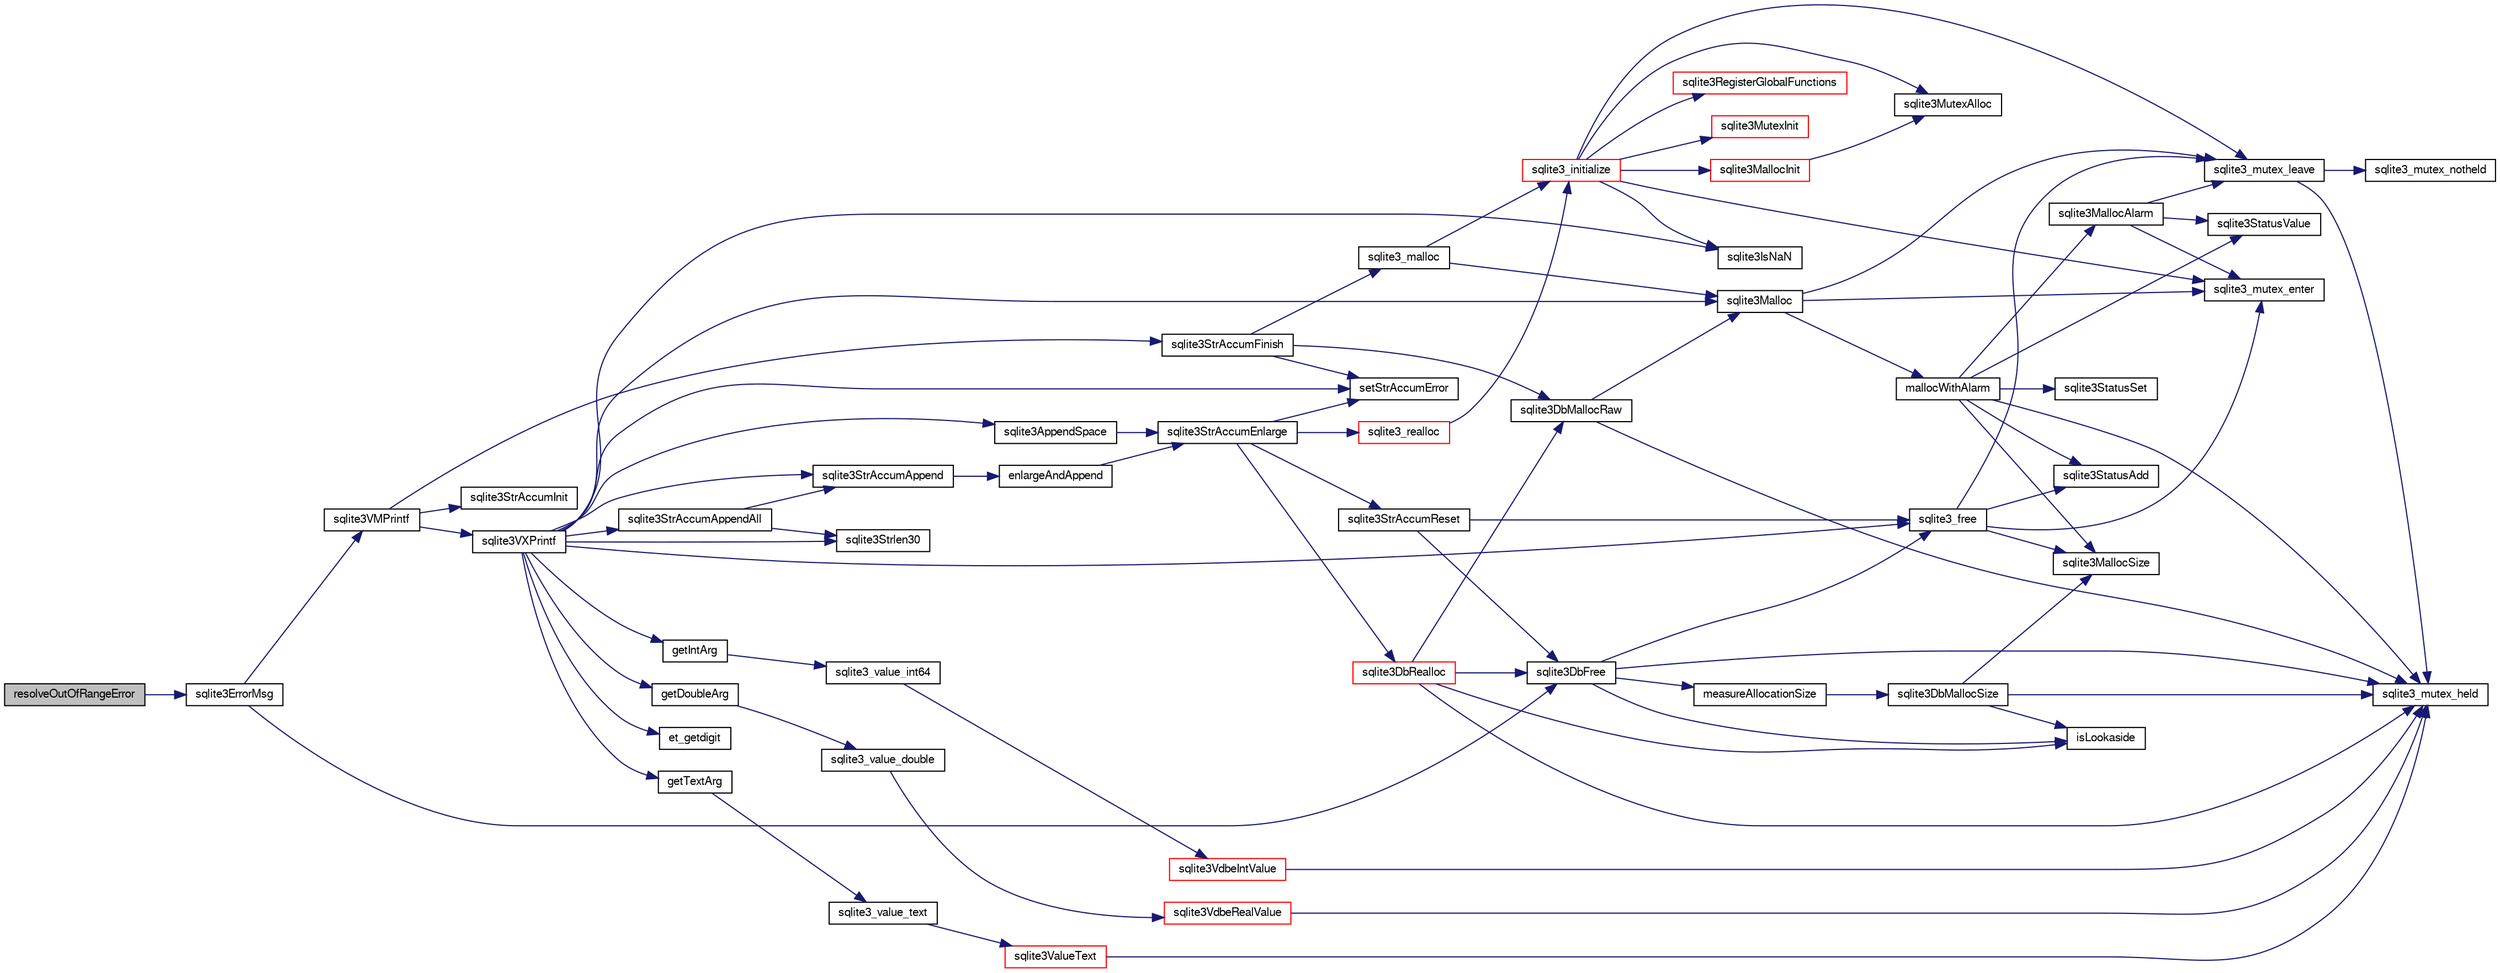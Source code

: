 digraph "resolveOutOfRangeError"
{
  edge [fontname="FreeSans",fontsize="10",labelfontname="FreeSans",labelfontsize="10"];
  node [fontname="FreeSans",fontsize="10",shape=record];
  rankdir="LR";
  Node276277 [label="resolveOutOfRangeError",height=0.2,width=0.4,color="black", fillcolor="grey75", style="filled", fontcolor="black"];
  Node276277 -> Node276278 [color="midnightblue",fontsize="10",style="solid",fontname="FreeSans"];
  Node276278 [label="sqlite3ErrorMsg",height=0.2,width=0.4,color="black", fillcolor="white", style="filled",URL="$sqlite3_8c.html#aee2798e173651adae0f9c85469f3457d"];
  Node276278 -> Node276279 [color="midnightblue",fontsize="10",style="solid",fontname="FreeSans"];
  Node276279 [label="sqlite3VMPrintf",height=0.2,width=0.4,color="black", fillcolor="white", style="filled",URL="$sqlite3_8c.html#a05535d0982ef06fbc2ee8195ebbae689"];
  Node276279 -> Node276280 [color="midnightblue",fontsize="10",style="solid",fontname="FreeSans"];
  Node276280 [label="sqlite3StrAccumInit",height=0.2,width=0.4,color="black", fillcolor="white", style="filled",URL="$sqlite3_8c.html#aabf95e113b9d54d519cd15a56215f560"];
  Node276279 -> Node276281 [color="midnightblue",fontsize="10",style="solid",fontname="FreeSans"];
  Node276281 [label="sqlite3VXPrintf",height=0.2,width=0.4,color="black", fillcolor="white", style="filled",URL="$sqlite3_8c.html#a63c25806c9bd4a2b76f9a0eb232c6bde"];
  Node276281 -> Node276282 [color="midnightblue",fontsize="10",style="solid",fontname="FreeSans"];
  Node276282 [label="sqlite3StrAccumAppend",height=0.2,width=0.4,color="black", fillcolor="white", style="filled",URL="$sqlite3_8c.html#a56664fa33def33c5a5245b623441d5e0"];
  Node276282 -> Node276283 [color="midnightblue",fontsize="10",style="solid",fontname="FreeSans"];
  Node276283 [label="enlargeAndAppend",height=0.2,width=0.4,color="black", fillcolor="white", style="filled",URL="$sqlite3_8c.html#a25b21e61dc0883d849890eaa8a18088a"];
  Node276283 -> Node276284 [color="midnightblue",fontsize="10",style="solid",fontname="FreeSans"];
  Node276284 [label="sqlite3StrAccumEnlarge",height=0.2,width=0.4,color="black", fillcolor="white", style="filled",URL="$sqlite3_8c.html#a38976500a97c69d65086eeccca82dd96"];
  Node276284 -> Node276285 [color="midnightblue",fontsize="10",style="solid",fontname="FreeSans"];
  Node276285 [label="setStrAccumError",height=0.2,width=0.4,color="black", fillcolor="white", style="filled",URL="$sqlite3_8c.html#a3dc479a1fc8ba1ab8edfe51f8a0b102c"];
  Node276284 -> Node276286 [color="midnightblue",fontsize="10",style="solid",fontname="FreeSans"];
  Node276286 [label="sqlite3StrAccumReset",height=0.2,width=0.4,color="black", fillcolor="white", style="filled",URL="$sqlite3_8c.html#ad7e70f4ec9d2fa3a63a371e2c7c555d8"];
  Node276286 -> Node276287 [color="midnightblue",fontsize="10",style="solid",fontname="FreeSans"];
  Node276287 [label="sqlite3DbFree",height=0.2,width=0.4,color="black", fillcolor="white", style="filled",URL="$sqlite3_8c.html#ac70ab821a6607b4a1b909582dc37a069"];
  Node276287 -> Node276288 [color="midnightblue",fontsize="10",style="solid",fontname="FreeSans"];
  Node276288 [label="sqlite3_mutex_held",height=0.2,width=0.4,color="black", fillcolor="white", style="filled",URL="$sqlite3_8c.html#acf77da68932b6bc163c5e68547ecc3e7"];
  Node276287 -> Node276289 [color="midnightblue",fontsize="10",style="solid",fontname="FreeSans"];
  Node276289 [label="measureAllocationSize",height=0.2,width=0.4,color="black", fillcolor="white", style="filled",URL="$sqlite3_8c.html#a45731e644a22fdb756e2b6337224217a"];
  Node276289 -> Node276290 [color="midnightblue",fontsize="10",style="solid",fontname="FreeSans"];
  Node276290 [label="sqlite3DbMallocSize",height=0.2,width=0.4,color="black", fillcolor="white", style="filled",URL="$sqlite3_8c.html#aa397e5a8a03495203a0767abf0a71f86"];
  Node276290 -> Node276291 [color="midnightblue",fontsize="10",style="solid",fontname="FreeSans"];
  Node276291 [label="sqlite3MallocSize",height=0.2,width=0.4,color="black", fillcolor="white", style="filled",URL="$sqlite3_8c.html#acf5d2a5f35270bafb050bd2def576955"];
  Node276290 -> Node276288 [color="midnightblue",fontsize="10",style="solid",fontname="FreeSans"];
  Node276290 -> Node276292 [color="midnightblue",fontsize="10",style="solid",fontname="FreeSans"];
  Node276292 [label="isLookaside",height=0.2,width=0.4,color="black", fillcolor="white", style="filled",URL="$sqlite3_8c.html#a770fa05ff9717b75e16f4d968a77b897"];
  Node276287 -> Node276292 [color="midnightblue",fontsize="10",style="solid",fontname="FreeSans"];
  Node276287 -> Node276293 [color="midnightblue",fontsize="10",style="solid",fontname="FreeSans"];
  Node276293 [label="sqlite3_free",height=0.2,width=0.4,color="black", fillcolor="white", style="filled",URL="$sqlite3_8c.html#a6552349e36a8a691af5487999ab09519"];
  Node276293 -> Node276294 [color="midnightblue",fontsize="10",style="solid",fontname="FreeSans"];
  Node276294 [label="sqlite3_mutex_enter",height=0.2,width=0.4,color="black", fillcolor="white", style="filled",URL="$sqlite3_8c.html#a1c12cde690bd89f104de5cbad12a6bf5"];
  Node276293 -> Node276295 [color="midnightblue",fontsize="10",style="solid",fontname="FreeSans"];
  Node276295 [label="sqlite3StatusAdd",height=0.2,width=0.4,color="black", fillcolor="white", style="filled",URL="$sqlite3_8c.html#afa029f93586aeab4cc85360905dae9cd"];
  Node276293 -> Node276291 [color="midnightblue",fontsize="10",style="solid",fontname="FreeSans"];
  Node276293 -> Node276296 [color="midnightblue",fontsize="10",style="solid",fontname="FreeSans"];
  Node276296 [label="sqlite3_mutex_leave",height=0.2,width=0.4,color="black", fillcolor="white", style="filled",URL="$sqlite3_8c.html#a5838d235601dbd3c1fa993555c6bcc93"];
  Node276296 -> Node276288 [color="midnightblue",fontsize="10",style="solid",fontname="FreeSans"];
  Node276296 -> Node276297 [color="midnightblue",fontsize="10",style="solid",fontname="FreeSans"];
  Node276297 [label="sqlite3_mutex_notheld",height=0.2,width=0.4,color="black", fillcolor="white", style="filled",URL="$sqlite3_8c.html#a83967c837c1c000d3b5adcfaa688f5dc"];
  Node276286 -> Node276293 [color="midnightblue",fontsize="10",style="solid",fontname="FreeSans"];
  Node276284 -> Node276298 [color="midnightblue",fontsize="10",style="solid",fontname="FreeSans"];
  Node276298 [label="sqlite3DbRealloc",height=0.2,width=0.4,color="red", fillcolor="white", style="filled",URL="$sqlite3_8c.html#ae028f4902a9d29bcaf310ff289ee87dc"];
  Node276298 -> Node276288 [color="midnightblue",fontsize="10",style="solid",fontname="FreeSans"];
  Node276298 -> Node276299 [color="midnightblue",fontsize="10",style="solid",fontname="FreeSans"];
  Node276299 [label="sqlite3DbMallocRaw",height=0.2,width=0.4,color="black", fillcolor="white", style="filled",URL="$sqlite3_8c.html#abbe8be0cf7175e11ddc3e2218fad924e"];
  Node276299 -> Node276288 [color="midnightblue",fontsize="10",style="solid",fontname="FreeSans"];
  Node276299 -> Node276300 [color="midnightblue",fontsize="10",style="solid",fontname="FreeSans"];
  Node276300 [label="sqlite3Malloc",height=0.2,width=0.4,color="black", fillcolor="white", style="filled",URL="$sqlite3_8c.html#a361a2eaa846b1885f123abe46f5d8b2b"];
  Node276300 -> Node276294 [color="midnightblue",fontsize="10",style="solid",fontname="FreeSans"];
  Node276300 -> Node276301 [color="midnightblue",fontsize="10",style="solid",fontname="FreeSans"];
  Node276301 [label="mallocWithAlarm",height=0.2,width=0.4,color="black", fillcolor="white", style="filled",URL="$sqlite3_8c.html#ab070d5cf8e48ec8a6a43cf025d48598b"];
  Node276301 -> Node276288 [color="midnightblue",fontsize="10",style="solid",fontname="FreeSans"];
  Node276301 -> Node276302 [color="midnightblue",fontsize="10",style="solid",fontname="FreeSans"];
  Node276302 [label="sqlite3StatusSet",height=0.2,width=0.4,color="black", fillcolor="white", style="filled",URL="$sqlite3_8c.html#afec7586c01fcb5ea17dc9d7725a589d9"];
  Node276301 -> Node276303 [color="midnightblue",fontsize="10",style="solid",fontname="FreeSans"];
  Node276303 [label="sqlite3StatusValue",height=0.2,width=0.4,color="black", fillcolor="white", style="filled",URL="$sqlite3_8c.html#a30b8ac296c6e200c1fa57708d52c6ef6"];
  Node276301 -> Node276304 [color="midnightblue",fontsize="10",style="solid",fontname="FreeSans"];
  Node276304 [label="sqlite3MallocAlarm",height=0.2,width=0.4,color="black", fillcolor="white", style="filled",URL="$sqlite3_8c.html#ada66988e8471d1198f3219c062377508"];
  Node276304 -> Node276303 [color="midnightblue",fontsize="10",style="solid",fontname="FreeSans"];
  Node276304 -> Node276296 [color="midnightblue",fontsize="10",style="solid",fontname="FreeSans"];
  Node276304 -> Node276294 [color="midnightblue",fontsize="10",style="solid",fontname="FreeSans"];
  Node276301 -> Node276291 [color="midnightblue",fontsize="10",style="solid",fontname="FreeSans"];
  Node276301 -> Node276295 [color="midnightblue",fontsize="10",style="solid",fontname="FreeSans"];
  Node276300 -> Node276296 [color="midnightblue",fontsize="10",style="solid",fontname="FreeSans"];
  Node276298 -> Node276292 [color="midnightblue",fontsize="10",style="solid",fontname="FreeSans"];
  Node276298 -> Node276287 [color="midnightblue",fontsize="10",style="solid",fontname="FreeSans"];
  Node276284 -> Node276481 [color="midnightblue",fontsize="10",style="solid",fontname="FreeSans"];
  Node276481 [label="sqlite3_realloc",height=0.2,width=0.4,color="red", fillcolor="white", style="filled",URL="$sqlite3_8c.html#a822d9e42f6ab4b2ec803f311aeb9618d"];
  Node276481 -> Node276306 [color="midnightblue",fontsize="10",style="solid",fontname="FreeSans"];
  Node276306 [label="sqlite3_initialize",height=0.2,width=0.4,color="red", fillcolor="white", style="filled",URL="$sqlite3_8c.html#ab0c0ee2d5d4cf8b28e9572296a8861df"];
  Node276306 -> Node276307 [color="midnightblue",fontsize="10",style="solid",fontname="FreeSans"];
  Node276307 [label="sqlite3MutexInit",height=0.2,width=0.4,color="red", fillcolor="white", style="filled",URL="$sqlite3_8c.html#a7906afcdd1cdb3d0007eb932398a1158"];
  Node276306 -> Node276325 [color="midnightblue",fontsize="10",style="solid",fontname="FreeSans"];
  Node276325 [label="sqlite3MutexAlloc",height=0.2,width=0.4,color="black", fillcolor="white", style="filled",URL="$sqlite3_8c.html#a0e3f432ee581f6876b590e7ad7e84e19"];
  Node276306 -> Node276294 [color="midnightblue",fontsize="10",style="solid",fontname="FreeSans"];
  Node276306 -> Node276326 [color="midnightblue",fontsize="10",style="solid",fontname="FreeSans"];
  Node276326 [label="sqlite3MallocInit",height=0.2,width=0.4,color="red", fillcolor="white", style="filled",URL="$sqlite3_8c.html#a9e06f9e7cad0d83ce80ab493c9533552"];
  Node276326 -> Node276325 [color="midnightblue",fontsize="10",style="solid",fontname="FreeSans"];
  Node276306 -> Node276296 [color="midnightblue",fontsize="10",style="solid",fontname="FreeSans"];
  Node276306 -> Node276369 [color="midnightblue",fontsize="10",style="solid",fontname="FreeSans"];
  Node276369 [label="sqlite3RegisterGlobalFunctions",height=0.2,width=0.4,color="red", fillcolor="white", style="filled",URL="$sqlite3_8c.html#a9f75bd111010f29e1b8d74344473c4ec"];
  Node276306 -> Node276449 [color="midnightblue",fontsize="10",style="solid",fontname="FreeSans"];
  Node276449 [label="sqlite3IsNaN",height=0.2,width=0.4,color="black", fillcolor="white", style="filled",URL="$sqlite3_8c.html#aed4d78203877c3486765ccbc7feebb50"];
  Node276281 -> Node276555 [color="midnightblue",fontsize="10",style="solid",fontname="FreeSans"];
  Node276555 [label="getIntArg",height=0.2,width=0.4,color="black", fillcolor="white", style="filled",URL="$sqlite3_8c.html#abff258963dbd9205fb299851a64c67be"];
  Node276555 -> Node276440 [color="midnightblue",fontsize="10",style="solid",fontname="FreeSans"];
  Node276440 [label="sqlite3_value_int64",height=0.2,width=0.4,color="black", fillcolor="white", style="filled",URL="$sqlite3_8c.html#ab38d8627f4750672e72712df0b709e0d"];
  Node276440 -> Node276428 [color="midnightblue",fontsize="10",style="solid",fontname="FreeSans"];
  Node276428 [label="sqlite3VdbeIntValue",height=0.2,width=0.4,color="red", fillcolor="white", style="filled",URL="$sqlite3_8c.html#a3dc28e3bfdbecf81633c3697a3aacd45"];
  Node276428 -> Node276288 [color="midnightblue",fontsize="10",style="solid",fontname="FreeSans"];
  Node276281 -> Node276300 [color="midnightblue",fontsize="10",style="solid",fontname="FreeSans"];
  Node276281 -> Node276285 [color="midnightblue",fontsize="10",style="solid",fontname="FreeSans"];
  Node276281 -> Node276556 [color="midnightblue",fontsize="10",style="solid",fontname="FreeSans"];
  Node276556 [label="getDoubleArg",height=0.2,width=0.4,color="black", fillcolor="white", style="filled",URL="$sqlite3_8c.html#a1cf25120072c85bd261983b24c12c3d9"];
  Node276556 -> Node276444 [color="midnightblue",fontsize="10",style="solid",fontname="FreeSans"];
  Node276444 [label="sqlite3_value_double",height=0.2,width=0.4,color="black", fillcolor="white", style="filled",URL="$sqlite3_8c.html#a3e50c1a2dd484a8b6911c9d163816b88"];
  Node276444 -> Node276445 [color="midnightblue",fontsize="10",style="solid",fontname="FreeSans"];
  Node276445 [label="sqlite3VdbeRealValue",height=0.2,width=0.4,color="red", fillcolor="white", style="filled",URL="$sqlite3_8c.html#a5bf943a4f9a5516911b3bc610e3d64e0"];
  Node276445 -> Node276288 [color="midnightblue",fontsize="10",style="solid",fontname="FreeSans"];
  Node276281 -> Node276449 [color="midnightblue",fontsize="10",style="solid",fontname="FreeSans"];
  Node276281 -> Node276367 [color="midnightblue",fontsize="10",style="solid",fontname="FreeSans"];
  Node276367 [label="sqlite3Strlen30",height=0.2,width=0.4,color="black", fillcolor="white", style="filled",URL="$sqlite3_8c.html#a3dcd80ba41f1a308193dee74857b62a7"];
  Node276281 -> Node276557 [color="midnightblue",fontsize="10",style="solid",fontname="FreeSans"];
  Node276557 [label="et_getdigit",height=0.2,width=0.4,color="black", fillcolor="white", style="filled",URL="$sqlite3_8c.html#a40c5a308749ad07cc2397a53e081bff0"];
  Node276281 -> Node276558 [color="midnightblue",fontsize="10",style="solid",fontname="FreeSans"];
  Node276558 [label="getTextArg",height=0.2,width=0.4,color="black", fillcolor="white", style="filled",URL="$sqlite3_8c.html#afbb41850423ef20071cefaab0431e04d"];
  Node276558 -> Node276372 [color="midnightblue",fontsize="10",style="solid",fontname="FreeSans"];
  Node276372 [label="sqlite3_value_text",height=0.2,width=0.4,color="black", fillcolor="white", style="filled",URL="$sqlite3_8c.html#aef2ace3239e6dd59c74110faa70f8171"];
  Node276372 -> Node276373 [color="midnightblue",fontsize="10",style="solid",fontname="FreeSans"];
  Node276373 [label="sqlite3ValueText",height=0.2,width=0.4,color="red", fillcolor="white", style="filled",URL="$sqlite3_8c.html#ad567a94e52d1adf81f4857fdba00a59b"];
  Node276373 -> Node276288 [color="midnightblue",fontsize="10",style="solid",fontname="FreeSans"];
  Node276281 -> Node276559 [color="midnightblue",fontsize="10",style="solid",fontname="FreeSans"];
  Node276559 [label="sqlite3StrAccumAppendAll",height=0.2,width=0.4,color="black", fillcolor="white", style="filled",URL="$sqlite3_8c.html#acaf8f3e4f99a3c3a4a77e9c987547289"];
  Node276559 -> Node276282 [color="midnightblue",fontsize="10",style="solid",fontname="FreeSans"];
  Node276559 -> Node276367 [color="midnightblue",fontsize="10",style="solid",fontname="FreeSans"];
  Node276281 -> Node276560 [color="midnightblue",fontsize="10",style="solid",fontname="FreeSans"];
  Node276560 [label="sqlite3AppendSpace",height=0.2,width=0.4,color="black", fillcolor="white", style="filled",URL="$sqlite3_8c.html#aefd38a5afc0020d4a93855c3ee7c63a8"];
  Node276560 -> Node276284 [color="midnightblue",fontsize="10",style="solid",fontname="FreeSans"];
  Node276281 -> Node276293 [color="midnightblue",fontsize="10",style="solid",fontname="FreeSans"];
  Node276279 -> Node276331 [color="midnightblue",fontsize="10",style="solid",fontname="FreeSans"];
  Node276331 [label="sqlite3StrAccumFinish",height=0.2,width=0.4,color="black", fillcolor="white", style="filled",URL="$sqlite3_8c.html#adb7f26b10ac1b847db6f000ef4c2e2ba"];
  Node276331 -> Node276299 [color="midnightblue",fontsize="10",style="solid",fontname="FreeSans"];
  Node276331 -> Node276332 [color="midnightblue",fontsize="10",style="solid",fontname="FreeSans"];
  Node276332 [label="sqlite3_malloc",height=0.2,width=0.4,color="black", fillcolor="white", style="filled",URL="$sqlite3_8c.html#ac79dba55fc32b6a840cf5a9769bce7cd"];
  Node276332 -> Node276306 [color="midnightblue",fontsize="10",style="solid",fontname="FreeSans"];
  Node276332 -> Node276300 [color="midnightblue",fontsize="10",style="solid",fontname="FreeSans"];
  Node276331 -> Node276285 [color="midnightblue",fontsize="10",style="solid",fontname="FreeSans"];
  Node276278 -> Node276287 [color="midnightblue",fontsize="10",style="solid",fontname="FreeSans"];
}
